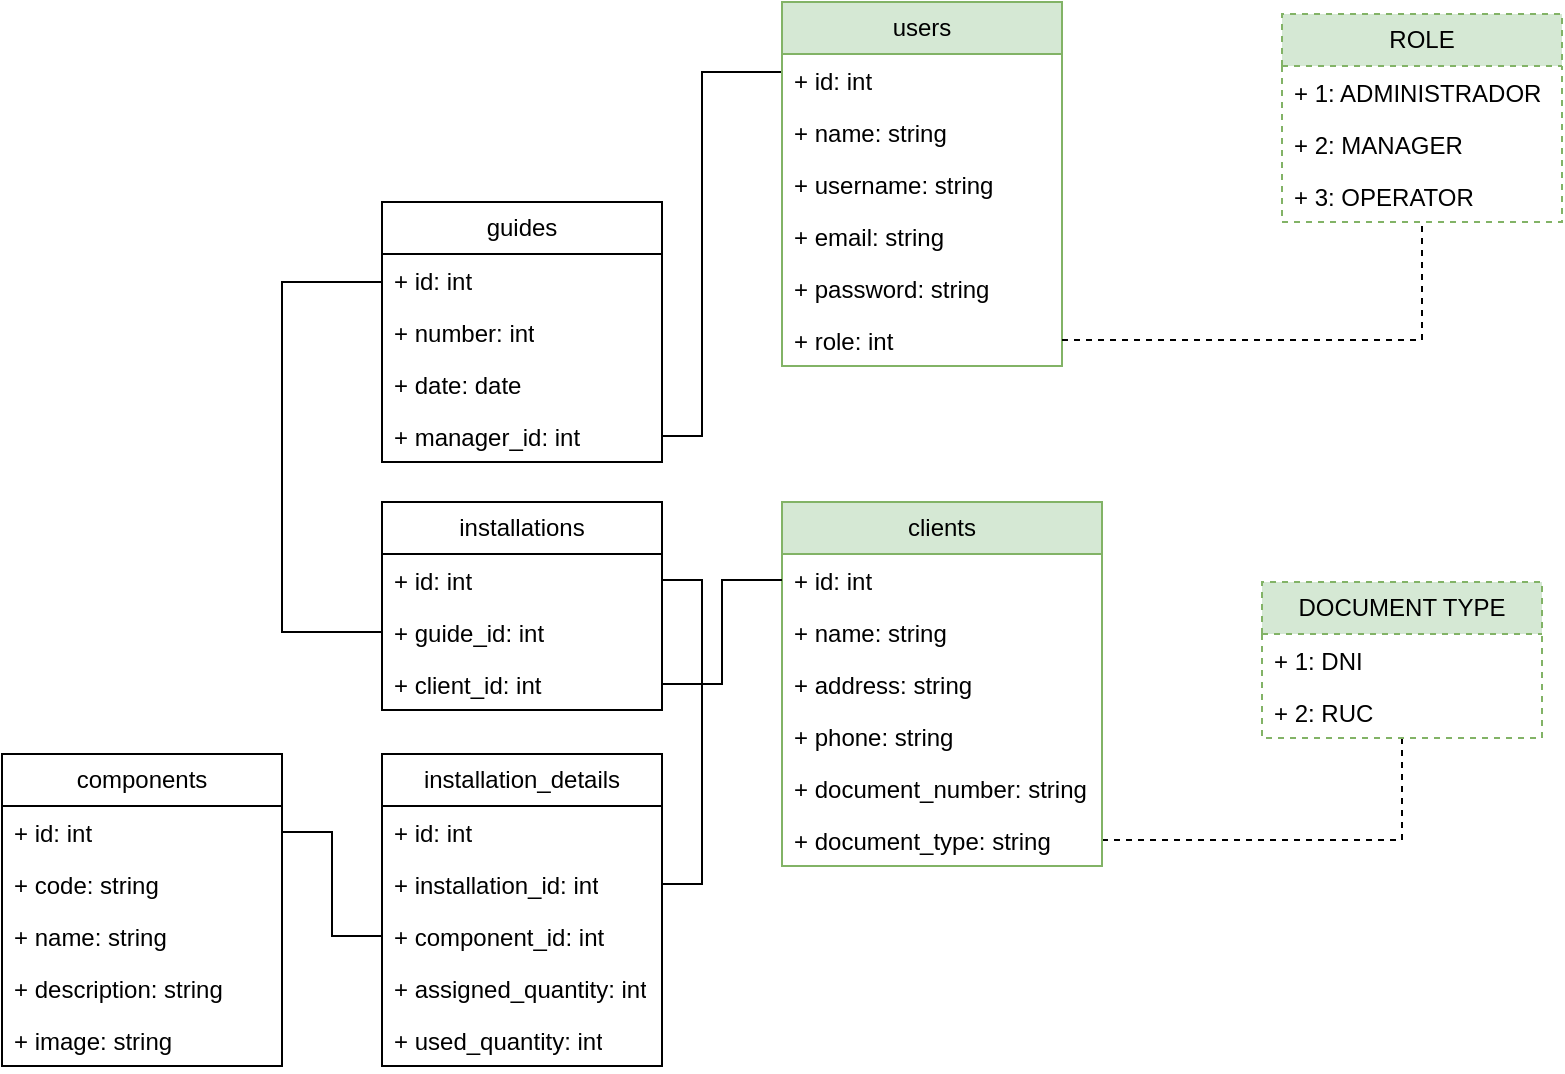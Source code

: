 <mxfile version="22.1.7" type="github">
  <diagram name="Page-1" id="nuwSOd9YIJEosEkliQJd">
    <mxGraphModel dx="1183" dy="648" grid="1" gridSize="10" guides="1" tooltips="1" connect="1" arrows="1" fold="1" page="1" pageScale="1" pageWidth="850" pageHeight="1100" math="0" shadow="0">
      <root>
        <mxCell id="0" />
        <mxCell id="1" parent="0" />
        <mxCell id="YqPjxL7vKiFInJo5zOni-1" value="guides" style="swimlane;fontStyle=0;childLayout=stackLayout;horizontal=1;startSize=26;fillColor=none;horizontalStack=0;resizeParent=1;resizeParentMax=0;resizeLast=0;collapsible=1;marginBottom=0;whiteSpace=wrap;html=1;" parent="1" vertex="1">
          <mxGeometry x="370" y="170" width="140" height="130" as="geometry" />
        </mxCell>
        <mxCell id="YqPjxL7vKiFInJo5zOni-2" value="+ id: int" style="text;strokeColor=none;fillColor=none;align=left;verticalAlign=top;spacingLeft=4;spacingRight=4;overflow=hidden;rotatable=0;points=[[0,0.5],[1,0.5]];portConstraint=eastwest;whiteSpace=wrap;html=1;" parent="YqPjxL7vKiFInJo5zOni-1" vertex="1">
          <mxGeometry y="26" width="140" height="26" as="geometry" />
        </mxCell>
        <mxCell id="YqPjxL7vKiFInJo5zOni-4" value="+ number: int" style="text;strokeColor=none;fillColor=none;align=left;verticalAlign=top;spacingLeft=4;spacingRight=4;overflow=hidden;rotatable=0;points=[[0,0.5],[1,0.5]];portConstraint=eastwest;whiteSpace=wrap;html=1;" parent="YqPjxL7vKiFInJo5zOni-1" vertex="1">
          <mxGeometry y="52" width="140" height="26" as="geometry" />
        </mxCell>
        <mxCell id="YqPjxL7vKiFInJo5zOni-3" value="+ date: date" style="text;strokeColor=none;fillColor=none;align=left;verticalAlign=top;spacingLeft=4;spacingRight=4;overflow=hidden;rotatable=0;points=[[0,0.5],[1,0.5]];portConstraint=eastwest;whiteSpace=wrap;html=1;" parent="YqPjxL7vKiFInJo5zOni-1" vertex="1">
          <mxGeometry y="78" width="140" height="26" as="geometry" />
        </mxCell>
        <mxCell id="YqPjxL7vKiFInJo5zOni-33" value="+ manager_id: int" style="text;strokeColor=none;fillColor=none;align=left;verticalAlign=top;spacingLeft=4;spacingRight=4;overflow=hidden;rotatable=0;points=[[0,0.5],[1,0.5]];portConstraint=eastwest;whiteSpace=wrap;html=1;" parent="YqPjxL7vKiFInJo5zOni-1" vertex="1">
          <mxGeometry y="104" width="140" height="26" as="geometry" />
        </mxCell>
        <mxCell id="YqPjxL7vKiFInJo5zOni-5" value="components" style="swimlane;fontStyle=0;childLayout=stackLayout;horizontal=1;startSize=26;fillColor=none;horizontalStack=0;resizeParent=1;resizeParentMax=0;resizeLast=0;collapsible=1;marginBottom=0;whiteSpace=wrap;html=1;" parent="1" vertex="1">
          <mxGeometry x="180" y="446" width="140" height="156" as="geometry" />
        </mxCell>
        <mxCell id="YqPjxL7vKiFInJo5zOni-6" value="+ id: int" style="text;strokeColor=none;fillColor=none;align=left;verticalAlign=top;spacingLeft=4;spacingRight=4;overflow=hidden;rotatable=0;points=[[0,0.5],[1,0.5]];portConstraint=eastwest;whiteSpace=wrap;html=1;" parent="YqPjxL7vKiFInJo5zOni-5" vertex="1">
          <mxGeometry y="26" width="140" height="26" as="geometry" />
        </mxCell>
        <mxCell id="YqPjxL7vKiFInJo5zOni-8" value="+ code: string" style="text;strokeColor=none;fillColor=none;align=left;verticalAlign=top;spacingLeft=4;spacingRight=4;overflow=hidden;rotatable=0;points=[[0,0.5],[1,0.5]];portConstraint=eastwest;whiteSpace=wrap;html=1;" parent="YqPjxL7vKiFInJo5zOni-5" vertex="1">
          <mxGeometry y="52" width="140" height="26" as="geometry" />
        </mxCell>
        <mxCell id="YqPjxL7vKiFInJo5zOni-7" value="+ name: string" style="text;strokeColor=none;fillColor=none;align=left;verticalAlign=top;spacingLeft=4;spacingRight=4;overflow=hidden;rotatable=0;points=[[0,0.5],[1,0.5]];portConstraint=eastwest;whiteSpace=wrap;html=1;" parent="YqPjxL7vKiFInJo5zOni-5" vertex="1">
          <mxGeometry y="78" width="140" height="26" as="geometry" />
        </mxCell>
        <mxCell id="YqPjxL7vKiFInJo5zOni-26" value="+ description: string" style="text;strokeColor=none;fillColor=none;align=left;verticalAlign=top;spacingLeft=4;spacingRight=4;overflow=hidden;rotatable=0;points=[[0,0.5],[1,0.5]];portConstraint=eastwest;whiteSpace=wrap;html=1;" parent="YqPjxL7vKiFInJo5zOni-5" vertex="1">
          <mxGeometry y="104" width="140" height="26" as="geometry" />
        </mxCell>
        <mxCell id="yndyJdyiTUjkaTcWweor-1" value="+ image: string" style="text;strokeColor=none;fillColor=none;align=left;verticalAlign=top;spacingLeft=4;spacingRight=4;overflow=hidden;rotatable=0;points=[[0,0.5],[1,0.5]];portConstraint=eastwest;whiteSpace=wrap;html=1;" vertex="1" parent="YqPjxL7vKiFInJo5zOni-5">
          <mxGeometry y="130" width="140" height="26" as="geometry" />
        </mxCell>
        <mxCell id="yndyJdyiTUjkaTcWweor-3" value="" style="edgeStyle=orthogonalEdgeStyle;rounded=0;orthogonalLoop=1;jettySize=auto;html=1;dashed=1;endArrow=none;endFill=0;" edge="1" parent="1" source="yndyJdyiTUjkaTcWweor-4" target="yndyJdyiTUjkaTcWweor-5">
          <mxGeometry relative="1" as="geometry" />
        </mxCell>
        <mxCell id="YqPjxL7vKiFInJo5zOni-9" value="clients" style="swimlane;fontStyle=0;childLayout=stackLayout;horizontal=1;startSize=26;fillColor=#d5e8d4;horizontalStack=0;resizeParent=1;resizeParentMax=0;resizeLast=0;collapsible=1;marginBottom=0;whiteSpace=wrap;html=1;strokeColor=#82b366;" parent="1" vertex="1">
          <mxGeometry x="570" y="320" width="160" height="182" as="geometry" />
        </mxCell>
        <mxCell id="YqPjxL7vKiFInJo5zOni-21" value="+ id: int" style="text;strokeColor=none;fillColor=none;align=left;verticalAlign=top;spacingLeft=4;spacingRight=4;overflow=hidden;rotatable=0;points=[[0,0.5],[1,0.5]];portConstraint=eastwest;whiteSpace=wrap;html=1;" parent="YqPjxL7vKiFInJo5zOni-9" vertex="1">
          <mxGeometry y="26" width="160" height="26" as="geometry" />
        </mxCell>
        <mxCell id="YqPjxL7vKiFInJo5zOni-10" value="+ name: string" style="text;strokeColor=none;fillColor=none;align=left;verticalAlign=top;spacingLeft=4;spacingRight=4;overflow=hidden;rotatable=0;points=[[0,0.5],[1,0.5]];portConstraint=eastwest;whiteSpace=wrap;html=1;" parent="YqPjxL7vKiFInJo5zOni-9" vertex="1">
          <mxGeometry y="52" width="160" height="26" as="geometry" />
        </mxCell>
        <mxCell id="YqPjxL7vKiFInJo5zOni-11" value="+ address: string" style="text;strokeColor=none;fillColor=none;align=left;verticalAlign=top;spacingLeft=4;spacingRight=4;overflow=hidden;rotatable=0;points=[[0,0.5],[1,0.5]];portConstraint=eastwest;whiteSpace=wrap;html=1;" parent="YqPjxL7vKiFInJo5zOni-9" vertex="1">
          <mxGeometry y="78" width="160" height="26" as="geometry" />
        </mxCell>
        <mxCell id="yndyJdyiTUjkaTcWweor-9" value="+ phone: string" style="text;strokeColor=none;fillColor=none;align=left;verticalAlign=top;spacingLeft=4;spacingRight=4;overflow=hidden;rotatable=0;points=[[0,0.5],[1,0.5]];portConstraint=eastwest;whiteSpace=wrap;html=1;" vertex="1" parent="YqPjxL7vKiFInJo5zOni-9">
          <mxGeometry y="104" width="160" height="26" as="geometry" />
        </mxCell>
        <mxCell id="YqPjxL7vKiFInJo5zOni-12" value="+ document_number: string" style="text;strokeColor=none;fillColor=none;align=left;verticalAlign=top;spacingLeft=4;spacingRight=4;overflow=hidden;rotatable=0;points=[[0,0.5],[1,0.5]];portConstraint=eastwest;whiteSpace=wrap;html=1;" parent="YqPjxL7vKiFInJo5zOni-9" vertex="1">
          <mxGeometry y="130" width="160" height="26" as="geometry" />
        </mxCell>
        <mxCell id="yndyJdyiTUjkaTcWweor-4" value="+ document_type: string" style="text;strokeColor=none;fillColor=none;align=left;verticalAlign=top;spacingLeft=4;spacingRight=4;overflow=hidden;rotatable=0;points=[[0,0.5],[1,0.5]];portConstraint=eastwest;whiteSpace=wrap;html=1;" vertex="1" parent="YqPjxL7vKiFInJo5zOni-9">
          <mxGeometry y="156" width="160" height="26" as="geometry" />
        </mxCell>
        <mxCell id="YqPjxL7vKiFInJo5zOni-13" value="installations" style="swimlane;fontStyle=0;childLayout=stackLayout;horizontal=1;startSize=26;fillColor=none;horizontalStack=0;resizeParent=1;resizeParentMax=0;resizeLast=0;collapsible=1;marginBottom=0;whiteSpace=wrap;html=1;" parent="1" vertex="1">
          <mxGeometry x="370" y="320" width="140" height="104" as="geometry" />
        </mxCell>
        <mxCell id="YqPjxL7vKiFInJo5zOni-14" value="+ id: int" style="text;strokeColor=none;fillColor=none;align=left;verticalAlign=top;spacingLeft=4;spacingRight=4;overflow=hidden;rotatable=0;points=[[0,0.5],[1,0.5]];portConstraint=eastwest;whiteSpace=wrap;html=1;" parent="YqPjxL7vKiFInJo5zOni-13" vertex="1">
          <mxGeometry y="26" width="140" height="26" as="geometry" />
        </mxCell>
        <mxCell id="YqPjxL7vKiFInJo5zOni-27" value="+ guide_id: int" style="text;strokeColor=none;fillColor=none;align=left;verticalAlign=top;spacingLeft=4;spacingRight=4;overflow=hidden;rotatable=0;points=[[0,0.5],[1,0.5]];portConstraint=eastwest;whiteSpace=wrap;html=1;" parent="YqPjxL7vKiFInJo5zOni-13" vertex="1">
          <mxGeometry y="52" width="140" height="26" as="geometry" />
        </mxCell>
        <mxCell id="YqPjxL7vKiFInJo5zOni-15" value="+ client_id: int" style="text;strokeColor=none;fillColor=none;align=left;verticalAlign=top;spacingLeft=4;spacingRight=4;overflow=hidden;rotatable=0;points=[[0,0.5],[1,0.5]];portConstraint=eastwest;whiteSpace=wrap;html=1;" parent="YqPjxL7vKiFInJo5zOni-13" vertex="1">
          <mxGeometry y="78" width="140" height="26" as="geometry" />
        </mxCell>
        <mxCell id="YqPjxL7vKiFInJo5zOni-22" value="installation_details" style="swimlane;fontStyle=0;childLayout=stackLayout;horizontal=1;startSize=26;fillColor=none;horizontalStack=0;resizeParent=1;resizeParentMax=0;resizeLast=0;collapsible=1;marginBottom=0;whiteSpace=wrap;html=1;" parent="1" vertex="1">
          <mxGeometry x="370" y="446" width="140" height="156" as="geometry" />
        </mxCell>
        <mxCell id="YqPjxL7vKiFInJo5zOni-23" value="+ id: int" style="text;strokeColor=none;fillColor=none;align=left;verticalAlign=top;spacingLeft=4;spacingRight=4;overflow=hidden;rotatable=0;points=[[0,0.5],[1,0.5]];portConstraint=eastwest;whiteSpace=wrap;html=1;" parent="YqPjxL7vKiFInJo5zOni-22" vertex="1">
          <mxGeometry y="26" width="140" height="26" as="geometry" />
        </mxCell>
        <mxCell id="YqPjxL7vKiFInJo5zOni-24" value="+ installation_id: int" style="text;strokeColor=none;fillColor=none;align=left;verticalAlign=top;spacingLeft=4;spacingRight=4;overflow=hidden;rotatable=0;points=[[0,0.5],[1,0.5]];portConstraint=eastwest;whiteSpace=wrap;html=1;" parent="YqPjxL7vKiFInJo5zOni-22" vertex="1">
          <mxGeometry y="52" width="140" height="26" as="geometry" />
        </mxCell>
        <mxCell id="YqPjxL7vKiFInJo5zOni-25" value="+ component_id: int" style="text;strokeColor=none;fillColor=none;align=left;verticalAlign=top;spacingLeft=4;spacingRight=4;overflow=hidden;rotatable=0;points=[[0,0.5],[1,0.5]];portConstraint=eastwest;whiteSpace=wrap;html=1;" parent="YqPjxL7vKiFInJo5zOni-22" vertex="1">
          <mxGeometry y="78" width="140" height="26" as="geometry" />
        </mxCell>
        <mxCell id="YqPjxL7vKiFInJo5zOni-29" value="+ assigned_quantity: int" style="text;strokeColor=none;fillColor=none;align=left;verticalAlign=top;spacingLeft=4;spacingRight=4;overflow=hidden;rotatable=0;points=[[0,0.5],[1,0.5]];portConstraint=eastwest;whiteSpace=wrap;html=1;" parent="YqPjxL7vKiFInJo5zOni-22" vertex="1">
          <mxGeometry y="104" width="140" height="26" as="geometry" />
        </mxCell>
        <mxCell id="yndyJdyiTUjkaTcWweor-2" value="+ used_quantity: int" style="text;strokeColor=none;fillColor=none;align=left;verticalAlign=top;spacingLeft=4;spacingRight=4;overflow=hidden;rotatable=0;points=[[0,0.5],[1,0.5]];portConstraint=eastwest;whiteSpace=wrap;html=1;" vertex="1" parent="YqPjxL7vKiFInJo5zOni-22">
          <mxGeometry y="130" width="140" height="26" as="geometry" />
        </mxCell>
        <mxCell id="YqPjxL7vKiFInJo5zOni-28" style="edgeStyle=orthogonalEdgeStyle;rounded=0;orthogonalLoop=1;jettySize=auto;html=1;endArrow=none;endFill=0;" parent="1" source="YqPjxL7vKiFInJo5zOni-27" target="YqPjxL7vKiFInJo5zOni-2" edge="1">
          <mxGeometry relative="1" as="geometry">
            <Array as="points">
              <mxPoint x="320" y="385" />
              <mxPoint x="320" y="210" />
            </Array>
          </mxGeometry>
        </mxCell>
        <mxCell id="YqPjxL7vKiFInJo5zOni-30" style="edgeStyle=orthogonalEdgeStyle;rounded=0;orthogonalLoop=1;jettySize=auto;html=1;endArrow=none;endFill=0;" parent="1" source="YqPjxL7vKiFInJo5zOni-24" target="YqPjxL7vKiFInJo5zOni-14" edge="1">
          <mxGeometry relative="1" as="geometry">
            <Array as="points">
              <mxPoint x="530" y="511" />
              <mxPoint x="530" y="359" />
            </Array>
          </mxGeometry>
        </mxCell>
        <mxCell id="YqPjxL7vKiFInJo5zOni-31" style="edgeStyle=orthogonalEdgeStyle;rounded=0;orthogonalLoop=1;jettySize=auto;html=1;endArrow=none;endFill=0;" parent="1" source="YqPjxL7vKiFInJo5zOni-15" target="YqPjxL7vKiFInJo5zOni-21" edge="1">
          <mxGeometry relative="1" as="geometry" />
        </mxCell>
        <mxCell id="YqPjxL7vKiFInJo5zOni-32" style="edgeStyle=orthogonalEdgeStyle;rounded=0;orthogonalLoop=1;jettySize=auto;html=1;endArrow=none;endFill=0;" parent="1" source="YqPjxL7vKiFInJo5zOni-25" target="YqPjxL7vKiFInJo5zOni-6" edge="1">
          <mxGeometry relative="1" as="geometry" />
        </mxCell>
        <mxCell id="YqPjxL7vKiFInJo5zOni-34" style="edgeStyle=orthogonalEdgeStyle;rounded=0;orthogonalLoop=1;jettySize=auto;html=1;endArrow=none;endFill=0;" parent="1" source="YqPjxL7vKiFInJo5zOni-33" target="YqPjxL7vKiFInJo5zOni-36" edge="1">
          <mxGeometry relative="1" as="geometry">
            <mxPoint x="510" y="89" as="targetPoint" />
            <Array as="points">
              <mxPoint x="530" y="287" />
              <mxPoint x="530" y="105" />
            </Array>
          </mxGeometry>
        </mxCell>
        <mxCell id="YqPjxL7vKiFInJo5zOni-35" value="users" style="swimlane;fontStyle=0;childLayout=stackLayout;horizontal=1;startSize=26;fillColor=#d5e8d4;horizontalStack=0;resizeParent=1;resizeParentMax=0;resizeLast=0;collapsible=1;marginBottom=0;whiteSpace=wrap;html=1;strokeColor=#82b366;" parent="1" vertex="1">
          <mxGeometry x="570" y="70" width="140" height="182" as="geometry" />
        </mxCell>
        <mxCell id="YqPjxL7vKiFInJo5zOni-36" value="+ id: int" style="text;strokeColor=none;fillColor=none;align=left;verticalAlign=top;spacingLeft=4;spacingRight=4;overflow=hidden;rotatable=0;points=[[0,0.5],[1,0.5]];portConstraint=eastwest;whiteSpace=wrap;html=1;" parent="YqPjxL7vKiFInJo5zOni-35" vertex="1">
          <mxGeometry y="26" width="140" height="26" as="geometry" />
        </mxCell>
        <mxCell id="YqPjxL7vKiFInJo5zOni-37" value="+ name: string" style="text;strokeColor=none;fillColor=none;align=left;verticalAlign=top;spacingLeft=4;spacingRight=4;overflow=hidden;rotatable=0;points=[[0,0.5],[1,0.5]];portConstraint=eastwest;whiteSpace=wrap;html=1;" parent="YqPjxL7vKiFInJo5zOni-35" vertex="1">
          <mxGeometry y="52" width="140" height="26" as="geometry" />
        </mxCell>
        <mxCell id="YqPjxL7vKiFInJo5zOni-38" value="+ username: string" style="text;strokeColor=none;fillColor=none;align=left;verticalAlign=top;spacingLeft=4;spacingRight=4;overflow=hidden;rotatable=0;points=[[0,0.5],[1,0.5]];portConstraint=eastwest;whiteSpace=wrap;html=1;" parent="YqPjxL7vKiFInJo5zOni-35" vertex="1">
          <mxGeometry y="78" width="140" height="26" as="geometry" />
        </mxCell>
        <mxCell id="YqPjxL7vKiFInJo5zOni-39" value="+ email: string" style="text;strokeColor=none;fillColor=none;align=left;verticalAlign=top;spacingLeft=4;spacingRight=4;overflow=hidden;rotatable=0;points=[[0,0.5],[1,0.5]];portConstraint=eastwest;whiteSpace=wrap;html=1;" parent="YqPjxL7vKiFInJo5zOni-35" vertex="1">
          <mxGeometry y="104" width="140" height="26" as="geometry" />
        </mxCell>
        <mxCell id="YqPjxL7vKiFInJo5zOni-40" value="+ password: string" style="text;strokeColor=none;fillColor=none;align=left;verticalAlign=top;spacingLeft=4;spacingRight=4;overflow=hidden;rotatable=0;points=[[0,0.5],[1,0.5]];portConstraint=eastwest;whiteSpace=wrap;html=1;" parent="YqPjxL7vKiFInJo5zOni-35" vertex="1">
          <mxGeometry y="130" width="140" height="26" as="geometry" />
        </mxCell>
        <mxCell id="YqPjxL7vKiFInJo5zOni-41" value="+ role: int" style="text;strokeColor=none;fillColor=none;align=left;verticalAlign=top;spacingLeft=4;spacingRight=4;overflow=hidden;rotatable=0;points=[[0,0.5],[1,0.5]];portConstraint=eastwest;whiteSpace=wrap;html=1;" parent="YqPjxL7vKiFInJo5zOni-35" vertex="1">
          <mxGeometry y="156" width="140" height="26" as="geometry" />
        </mxCell>
        <mxCell id="YqPjxL7vKiFInJo5zOni-42" value="ROLE" style="swimlane;fontStyle=0;childLayout=stackLayout;horizontal=1;startSize=26;fillColor=#d5e8d4;horizontalStack=0;resizeParent=1;resizeParentMax=0;resizeLast=0;collapsible=1;marginBottom=0;whiteSpace=wrap;html=1;dashed=1;strokeColor=#82b366;" parent="1" vertex="1">
          <mxGeometry x="820" y="76" width="140" height="104" as="geometry" />
        </mxCell>
        <mxCell id="YqPjxL7vKiFInJo5zOni-45" value="+ 1: ADMINISTRADOR" style="text;strokeColor=none;fillColor=none;align=left;verticalAlign=top;spacingLeft=4;spacingRight=4;overflow=hidden;rotatable=0;points=[[0,0.5],[1,0.5]];portConstraint=eastwest;whiteSpace=wrap;html=1;" parent="YqPjxL7vKiFInJo5zOni-42" vertex="1">
          <mxGeometry y="26" width="140" height="26" as="geometry" />
        </mxCell>
        <mxCell id="YqPjxL7vKiFInJo5zOni-43" value="+ 2: MANAGER" style="text;strokeColor=none;fillColor=none;align=left;verticalAlign=top;spacingLeft=4;spacingRight=4;overflow=hidden;rotatable=0;points=[[0,0.5],[1,0.5]];portConstraint=eastwest;whiteSpace=wrap;html=1;" parent="YqPjxL7vKiFInJo5zOni-42" vertex="1">
          <mxGeometry y="52" width="140" height="26" as="geometry" />
        </mxCell>
        <mxCell id="YqPjxL7vKiFInJo5zOni-44" value="+ 3: OPERATOR" style="text;strokeColor=none;fillColor=none;align=left;verticalAlign=top;spacingLeft=4;spacingRight=4;overflow=hidden;rotatable=0;points=[[0,0.5],[1,0.5]];portConstraint=eastwest;whiteSpace=wrap;html=1;" parent="YqPjxL7vKiFInJo5zOni-42" vertex="1">
          <mxGeometry y="78" width="140" height="26" as="geometry" />
        </mxCell>
        <mxCell id="YqPjxL7vKiFInJo5zOni-46" style="edgeStyle=orthogonalEdgeStyle;rounded=0;orthogonalLoop=1;jettySize=auto;html=1;dashed=1;endArrow=none;endFill=0;" parent="1" source="YqPjxL7vKiFInJo5zOni-41" target="YqPjxL7vKiFInJo5zOni-42" edge="1">
          <mxGeometry relative="1" as="geometry" />
        </mxCell>
        <mxCell id="yndyJdyiTUjkaTcWweor-5" value="DOCUMENT TYPE" style="swimlane;fontStyle=0;childLayout=stackLayout;horizontal=1;startSize=26;fillColor=#d5e8d4;horizontalStack=0;resizeParent=1;resizeParentMax=0;resizeLast=0;collapsible=1;marginBottom=0;whiteSpace=wrap;html=1;dashed=1;strokeColor=#82b366;" vertex="1" parent="1">
          <mxGeometry x="810" y="360" width="140" height="78" as="geometry" />
        </mxCell>
        <mxCell id="yndyJdyiTUjkaTcWweor-6" value="+ 1: DNI" style="text;strokeColor=none;fillColor=none;align=left;verticalAlign=top;spacingLeft=4;spacingRight=4;overflow=hidden;rotatable=0;points=[[0,0.5],[1,0.5]];portConstraint=eastwest;whiteSpace=wrap;html=1;" vertex="1" parent="yndyJdyiTUjkaTcWweor-5">
          <mxGeometry y="26" width="140" height="26" as="geometry" />
        </mxCell>
        <mxCell id="yndyJdyiTUjkaTcWweor-7" value="+ 2: RUC" style="text;strokeColor=none;fillColor=none;align=left;verticalAlign=top;spacingLeft=4;spacingRight=4;overflow=hidden;rotatable=0;points=[[0,0.5],[1,0.5]];portConstraint=eastwest;whiteSpace=wrap;html=1;" vertex="1" parent="yndyJdyiTUjkaTcWweor-5">
          <mxGeometry y="52" width="140" height="26" as="geometry" />
        </mxCell>
      </root>
    </mxGraphModel>
  </diagram>
</mxfile>
